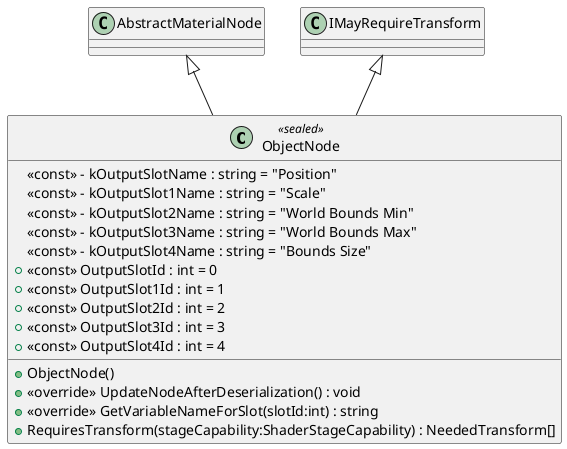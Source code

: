 @startuml
class ObjectNode <<sealed>> {
    <<const>> - kOutputSlotName : string = "Position"
    <<const>> - kOutputSlot1Name : string = "Scale"
    <<const>> - kOutputSlot2Name : string = "World Bounds Min"
    <<const>> - kOutputSlot3Name : string = "World Bounds Max"
    <<const>> - kOutputSlot4Name : string = "Bounds Size"
    + <<const>> OutputSlotId : int = 0
    + <<const>> OutputSlot1Id : int = 1
    + <<const>> OutputSlot2Id : int = 2
    + <<const>> OutputSlot3Id : int = 3
    + <<const>> OutputSlot4Id : int = 4
    + ObjectNode()
    + <<override>> UpdateNodeAfterDeserialization() : void
    + <<override>> GetVariableNameForSlot(slotId:int) : string
    + RequiresTransform(stageCapability:ShaderStageCapability) : NeededTransform[]
}
AbstractMaterialNode <|-- ObjectNode
IMayRequireTransform <|-- ObjectNode
@enduml
